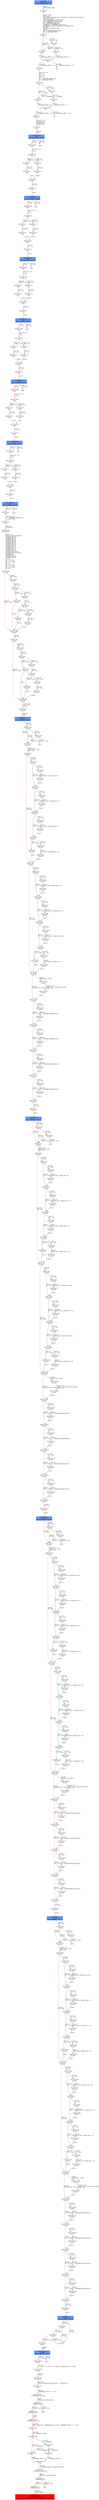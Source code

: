 digraph ARG {
node [style="filled" shape="box" color="white"]
0 [fillcolor="cornflowerblue" label="0 @ N141\nmain entry\nAbstractionState: ABS0: true\n" id="0"]
187 [label="187 @ N186\nmain\n" id="187"]
188 [label="188 @ N145\nmain\n" id="188"]
193 [label="193 @ N147\nmain\n" id="193"]
196 [label="196 @ N149\nmain\n" id="196"]
197 [label="197 @ N150\nmain\n" id="197"]
199 [label="199 @ N156\nmain\n" id="199"]
204 [label="204 @ N159\nmain\n" id="204"]
207 [label="207 @ N160\nmain\n" id="207"]
208 [label="208 @ N161\nmain\n" id="208"]
210 [label="210 @ N164\nmain\n" id="210"]
8291 [fillcolor="cornflowerblue" label="8291 @ N165\nmain\nAbstractionState: ABS242\n" id="8291"]
8292 [label="8292 @ N166\nmain\n" id="8292"]
8330 [label="8330 @ N169\nmain\n" id="8330"]
8332 [label="8332 @ N171\nmain\n" id="8332"]
8333 [label="8333 @ N173\nmain\n" id="8333"]
8337 [label="8337 @ N170\nmain\n" id="8337"]
8338 [label="8338 @ N175\nmain\n" id="8338"]
8340 [fillcolor="cornflowerblue" label="8340 @ N165\nmain\nAbstractionState: ABS244\n" id="8340"]
8341 [label="8341 @ N166\nmain\n" id="8341"]
8379 [label="8379 @ N169\nmain\n" id="8379"]
8381 [label="8381 @ N171\nmain\n" id="8381"]
8382 [label="8382 @ N173\nmain\n" id="8382"]
8386 [label="8386 @ N170\nmain\n" id="8386"]
8387 [label="8387 @ N175\nmain\n" id="8387"]
8389 [fillcolor="cornflowerblue" label="8389 @ N165\nmain\nAbstractionState: ABS246\n" id="8389"]
8390 [label="8390 @ N166\nmain\n" id="8390"]
8428 [label="8428 @ N169\nmain\n" id="8428"]
8430 [label="8430 @ N171\nmain\n" id="8430"]
8431 [label="8431 @ N173\nmain\n" id="8431"]
8435 [label="8435 @ N170\nmain\n" id="8435"]
8436 [label="8436 @ N175\nmain\n" id="8436"]
8438 [fillcolor="cornflowerblue" label="8438 @ N165\nmain\nAbstractionState: ABS248\n" id="8438"]
8439 [label="8439 @ N166\nmain\n" id="8439"]
8477 [label="8477 @ N169\nmain\n" id="8477"]
8479 [label="8479 @ N171\nmain\n" id="8479"]
8480 [label="8480 @ N173\nmain\n" id="8480"]
8484 [label="8484 @ N170\nmain\n" id="8484"]
8485 [label="8485 @ N175\nmain\n" id="8485"]
8487 [fillcolor="cornflowerblue" label="8487 @ N165\nmain\nAbstractionState: ABS250\n" id="8487"]
8488 [label="8488 @ N166\nmain\n" id="8488"]
9146 [label="9146 @ N169\nmain\n" id="9146"]
9148 [label="9148 @ N171\nmain\n" id="9148"]
9149 [label="9149 @ N173\nmain\n" id="9149"]
9153 [label="9153 @ N170\nmain\n" id="9153"]
9154 [label="9154 @ N175\nmain\n" id="9154"]
9156 [fillcolor="cornflowerblue" label="9156 @ N165\nmain\nAbstractionState: ABS270\n" id="9156"]
9157 [label="9157 @ N166\nmain\n" id="9157"]
9815 [label="9815 @ N169\nmain\n" id="9815"]
9817 [label="9817 @ N171\nmain\n" id="9817"]
9818 [label="9818 @ N173\nmain\n" id="9818"]
9822 [label="9822 @ N170\nmain\n" id="9822"]
9823 [label="9823 @ N175\nmain\n" id="9823"]
9825 [fillcolor="cornflowerblue" label="9825 @ N165\nmain\nAbstractionState: ABS290\n" id="9825"]
9827 [label="9827 @ N167\nmain\n" id="9827"]
9828 [label="9828 @ N177\nmain\n" id="9828"]
9829 [label="9829 @ N20\nmp_add entry\n" id="9829"]
9830 [label="9830 @ N48\nmp_add\n" id="9830"]
9845 [label="9845 @ N49\nmp_add\n" id="9845"]
9846 [label="9846 @ N58\nmp_add\n" id="9846"]
9861 [label="9861 @ N59\nmp_add\n" id="9861"]
9862 [label="9862 @ N69\nmp_add\n" id="9862"]
9864 [fillcolor="cornflowerblue" label="9864 @ N70\nmp_add\nAbstractionState: ABS291\n" id="9864"]
9872 [label="9872 @ N71\nmp_add\n" id="9872"]
9874 [label="9874 @ N76\nmp_add\n" id="9874"]
9898 [label="9898 @ N77\nmp_add\n" id="9898"]
9922 [label="9922 @ N91\nmp_add\n" id="9922"]
9927 [label="9927 @ N105\nmp_add\n" id="9927"]
9932 [label="9932 @ N109\nmp_add\n" id="9932"]
9937 [label="9937 @ N112\nmp_add\n" id="9937"]
9942 [label="9942 @ N115\nmp_add\n" id="9942"]
9947 [label="9947 @ N118\nmp_add\n" id="9947"]
9948 [label="9948 @ N121\nmp_add\n" id="9948"]
9950 [fillcolor="cornflowerblue" label="9950 @ N70\nmp_add\nAbstractionState: ABS293\n" id="9950"]
9958 [label="9958 @ N71\nmp_add\n" id="9958"]
9960 [label="9960 @ N76\nmp_add\n" id="9960"]
9984 [label="9984 @ N77\nmp_add\n" id="9984"]
10008 [label="10008 @ N91\nmp_add\n" id="10008"]
10013 [label="10013 @ N105\nmp_add\n" id="10013"]
10018 [label="10018 @ N109\nmp_add\n" id="10018"]
10023 [label="10023 @ N112\nmp_add\n" id="10023"]
10028 [label="10028 @ N115\nmp_add\n" id="10028"]
10033 [label="10033 @ N118\nmp_add\n" id="10033"]
10034 [label="10034 @ N121\nmp_add\n" id="10034"]
10036 [fillcolor="cornflowerblue" label="10036 @ N70\nmp_add\nAbstractionState: ABS295\n" id="10036"]
10044 [label="10044 @ N71\nmp_add\n" id="10044"]
10046 [label="10046 @ N76\nmp_add\n" id="10046"]
10070 [label="10070 @ N77\nmp_add\n" id="10070"]
10094 [label="10094 @ N91\nmp_add\n" id="10094"]
10099 [label="10099 @ N105\nmp_add\n" id="10099"]
10104 [label="10104 @ N109\nmp_add\n" id="10104"]
10109 [label="10109 @ N112\nmp_add\n" id="10109"]
10114 [label="10114 @ N115\nmp_add\n" id="10114"]
10119 [label="10119 @ N118\nmp_add\n" id="10119"]
10120 [label="10120 @ N121\nmp_add\n" id="10120"]
10122 [fillcolor="cornflowerblue" label="10122 @ N70\nmp_add\nAbstractionState: ABS297\n" id="10122"]
10130 [label="10130 @ N71\nmp_add\n" id="10130"]
10132 [label="10132 @ N76\nmp_add\n" id="10132"]
10156 [label="10156 @ N77\nmp_add\n" id="10156"]
10180 [label="10180 @ N91\nmp_add\n" id="10180"]
10185 [label="10185 @ N105\nmp_add\n" id="10185"]
10190 [label="10190 @ N109\nmp_add\n" id="10190"]
10195 [label="10195 @ N112\nmp_add\n" id="10195"]
10200 [label="10200 @ N115\nmp_add\n" id="10200"]
10205 [label="10205 @ N118\nmp_add\n" id="10205"]
10206 [label="10206 @ N121\nmp_add\n" id="10206"]
10208 [fillcolor="cornflowerblue" label="10208 @ N70\nmp_add\nAbstractionState: ABS299\n" id="10208"]
10210 [label="10210 @ N74\nmp_add\n" id="10210"]
10212 [label="10212 @ N73\nmp_add\n" id="10212"]
10215 [label="10215 @ N72\nmp_add\n" id="10215"]
10218 [fillcolor="cornflowerblue" label="10218 @ N122\nmp_add\nAbstractionState: ABS300\n" id="10218"]
10220 [label="10220 @ N124\nmp_add\n" id="10220"]
10221 [label="10221 @ N138\nmp_add\n" id="10221"]
10222 [label="10222 @ N19\nmp_add exit\n" id="10222"]
10223 [label="10223 @ N178\nmain\n" id="10223"]
10436 [label="10436 @ N11\n__VERIFIER_assert entry\n" id="10436"]
10437 [label="10437 @ N12\n__VERIFIER_assert\n" id="10437"]
10439 [label="10439 @ N13\n__VERIFIER_assert\n" id="10439"]
10441 [label="10441 @ N10\n__VERIFIER_assert exit\n" id="10441"]
10442 [label="10442 @ N179\nmain\n" id="10442"]
10450 [label="10450 @ N180\nmain\n" id="10450"]
10458 [label="10458 @ N183\nmain\n" id="10458"]
10465 [label="10465 @ N184\nmain\n" id="10465"]
10468 [label="10468 @ N11\n__VERIFIER_assert entry\n" id="10468"]
10469 [label="10469 @ N12\n__VERIFIER_assert\n" id="10469"]
10470 [label="10470 @ N14\n__VERIFIER_assert\n" id="10470"]
10473 [fillcolor="red" label="10473 @ N15\n__VERIFIER_assert\nAbstractionState: ABS308\n AutomatonState: ErrorLabelAutomaton: _predefinedState_ERROR\n" id="10473"]
10452 [label="10452 @ N181\nmain\n" id="10452"]
10456 [label="10456 @ N182\nmain\n" id="10456"]
10201 [label="10201 @ N119\nmp_add\n" id="10201"]
10203 [label="10203 @ N120\nmp_add\n" id="10203"]
10196 [label="10196 @ N116\nmp_add\n" id="10196"]
10198 [label="10198 @ N117\nmp_add\n" id="10198"]
10191 [label="10191 @ N113\nmp_add\n" id="10191"]
10193 [label="10193 @ N114\nmp_add\n" id="10193"]
10186 [label="10186 @ N110\nmp_add\n" id="10186"]
10188 [label="10188 @ N111\nmp_add\n" id="10188"]
10181 [label="10181 @ N106\nmp_add\n" id="10181"]
10183 [label="10183 @ N108\nmp_add\n" id="10183"]
10157 [label="10157 @ N92\nmp_add\n" id="10157"]
10163 [label="10163 @ N93\nmp_add\n" id="10163"]
10168 [label="10168 @ N96\nmp_add\n" id="10168"]
10173 [label="10173 @ N99\nmp_add\n" id="10173"]
10175 [label="10175 @ N102\nmp_add\n" id="10175"]
10174 [label="10174 @ N103\nmp_add\n" id="10174"]
10178 [label="10178 @ N104\nmp_add\n" id="10178"]
10169 [label="10169 @ N100\nmp_add\n" id="10169"]
10171 [label="10171 @ N101\nmp_add\n" id="10171"]
10164 [label="10164 @ N97\nmp_add\n" id="10164"]
10166 [label="10166 @ N98\nmp_add\n" id="10166"]
10159 [label="10159 @ N94\nmp_add\n" id="10159"]
10161 [label="10161 @ N95\nmp_add\n" id="10161"]
10133 [label="10133 @ N78\nmp_add\n" id="10133"]
10139 [label="10139 @ N79\nmp_add\n" id="10139"]
10144 [label="10144 @ N82\nmp_add\n" id="10144"]
10149 [label="10149 @ N85\nmp_add\n" id="10149"]
10151 [label="10151 @ N88\nmp_add\n" id="10151"]
10150 [label="10150 @ N89\nmp_add\n" id="10150"]
10154 [label="10154 @ N90\nmp_add\n" id="10154"]
10145 [label="10145 @ N86\nmp_add\n" id="10145"]
10147 [label="10147 @ N87\nmp_add\n" id="10147"]
10140 [label="10140 @ N83\nmp_add\n" id="10140"]
10142 [label="10142 @ N84\nmp_add\n" id="10142"]
10135 [label="10135 @ N80\nmp_add\n" id="10135"]
10137 [label="10137 @ N81\nmp_add\n" id="10137"]
10124 [label="10124 @ N74\nmp_add\n" id="10124"]
10126 [label="10126 @ N73\nmp_add\n" id="10126"]
10115 [label="10115 @ N119\nmp_add\n" id="10115"]
10117 [label="10117 @ N120\nmp_add\n" id="10117"]
10110 [label="10110 @ N116\nmp_add\n" id="10110"]
10112 [label="10112 @ N117\nmp_add\n" id="10112"]
10105 [label="10105 @ N113\nmp_add\n" id="10105"]
10107 [label="10107 @ N114\nmp_add\n" id="10107"]
10100 [label="10100 @ N110\nmp_add\n" id="10100"]
10102 [label="10102 @ N111\nmp_add\n" id="10102"]
10095 [label="10095 @ N106\nmp_add\n" id="10095"]
10097 [label="10097 @ N108\nmp_add\n" id="10097"]
10071 [label="10071 @ N92\nmp_add\n" id="10071"]
10077 [label="10077 @ N93\nmp_add\n" id="10077"]
10082 [label="10082 @ N96\nmp_add\n" id="10082"]
10087 [label="10087 @ N99\nmp_add\n" id="10087"]
10089 [label="10089 @ N102\nmp_add\n" id="10089"]
10088 [label="10088 @ N103\nmp_add\n" id="10088"]
10092 [label="10092 @ N104\nmp_add\n" id="10092"]
10083 [label="10083 @ N100\nmp_add\n" id="10083"]
10085 [label="10085 @ N101\nmp_add\n" id="10085"]
10078 [label="10078 @ N97\nmp_add\n" id="10078"]
10080 [label="10080 @ N98\nmp_add\n" id="10080"]
10073 [label="10073 @ N94\nmp_add\n" id="10073"]
10075 [label="10075 @ N95\nmp_add\n" id="10075"]
10047 [label="10047 @ N78\nmp_add\n" id="10047"]
10053 [label="10053 @ N79\nmp_add\n" id="10053"]
10058 [label="10058 @ N82\nmp_add\n" id="10058"]
10063 [label="10063 @ N85\nmp_add\n" id="10063"]
10065 [label="10065 @ N88\nmp_add\n" id="10065"]
10064 [label="10064 @ N89\nmp_add\n" id="10064"]
10068 [label="10068 @ N90\nmp_add\n" id="10068"]
10059 [label="10059 @ N86\nmp_add\n" id="10059"]
10061 [label="10061 @ N87\nmp_add\n" id="10061"]
10054 [label="10054 @ N83\nmp_add\n" id="10054"]
10056 [label="10056 @ N84\nmp_add\n" id="10056"]
10049 [label="10049 @ N80\nmp_add\n" id="10049"]
10051 [label="10051 @ N81\nmp_add\n" id="10051"]
10038 [label="10038 @ N74\nmp_add\n" id="10038"]
10040 [label="10040 @ N73\nmp_add\n" id="10040"]
10029 [label="10029 @ N119\nmp_add\n" id="10029"]
10031 [label="10031 @ N120\nmp_add\n" id="10031"]
10024 [label="10024 @ N116\nmp_add\n" id="10024"]
10026 [label="10026 @ N117\nmp_add\n" id="10026"]
10019 [label="10019 @ N113\nmp_add\n" id="10019"]
10021 [label="10021 @ N114\nmp_add\n" id="10021"]
10014 [label="10014 @ N110\nmp_add\n" id="10014"]
10016 [label="10016 @ N111\nmp_add\n" id="10016"]
10009 [label="10009 @ N106\nmp_add\n" id="10009"]
10011 [label="10011 @ N108\nmp_add\n" id="10011"]
9985 [label="9985 @ N92\nmp_add\n" id="9985"]
9991 [label="9991 @ N93\nmp_add\n" id="9991"]
9996 [label="9996 @ N96\nmp_add\n" id="9996"]
10001 [label="10001 @ N99\nmp_add\n" id="10001"]
10003 [label="10003 @ N102\nmp_add\n" id="10003"]
10002 [label="10002 @ N103\nmp_add\n" id="10002"]
10006 [label="10006 @ N104\nmp_add\n" id="10006"]
9997 [label="9997 @ N100\nmp_add\n" id="9997"]
9999 [label="9999 @ N101\nmp_add\n" id="9999"]
9992 [label="9992 @ N97\nmp_add\n" id="9992"]
9994 [label="9994 @ N98\nmp_add\n" id="9994"]
9987 [label="9987 @ N94\nmp_add\n" id="9987"]
9989 [label="9989 @ N95\nmp_add\n" id="9989"]
9961 [label="9961 @ N78\nmp_add\n" id="9961"]
9967 [label="9967 @ N79\nmp_add\n" id="9967"]
9972 [label="9972 @ N82\nmp_add\n" id="9972"]
9977 [label="9977 @ N85\nmp_add\n" id="9977"]
9979 [label="9979 @ N88\nmp_add\n" id="9979"]
9978 [label="9978 @ N89\nmp_add\n" id="9978"]
9982 [label="9982 @ N90\nmp_add\n" id="9982"]
9973 [label="9973 @ N86\nmp_add\n" id="9973"]
9975 [label="9975 @ N87\nmp_add\n" id="9975"]
9968 [label="9968 @ N83\nmp_add\n" id="9968"]
9970 [label="9970 @ N84\nmp_add\n" id="9970"]
9963 [label="9963 @ N80\nmp_add\n" id="9963"]
9965 [label="9965 @ N81\nmp_add\n" id="9965"]
9952 [label="9952 @ N74\nmp_add\n" id="9952"]
9954 [label="9954 @ N73\nmp_add\n" id="9954"]
9943 [label="9943 @ N119\nmp_add\n" id="9943"]
9945 [label="9945 @ N120\nmp_add\n" id="9945"]
9938 [label="9938 @ N116\nmp_add\n" id="9938"]
9940 [label="9940 @ N117\nmp_add\n" id="9940"]
9933 [label="9933 @ N113\nmp_add\n" id="9933"]
9935 [label="9935 @ N114\nmp_add\n" id="9935"]
9928 [label="9928 @ N110\nmp_add\n" id="9928"]
9930 [label="9930 @ N111\nmp_add\n" id="9930"]
9923 [label="9923 @ N106\nmp_add\n" id="9923"]
9925 [label="9925 @ N108\nmp_add\n" id="9925"]
9899 [label="9899 @ N92\nmp_add\n" id="9899"]
9905 [label="9905 @ N93\nmp_add\n" id="9905"]
9910 [label="9910 @ N96\nmp_add\n" id="9910"]
9915 [label="9915 @ N99\nmp_add\n" id="9915"]
9917 [label="9917 @ N102\nmp_add\n" id="9917"]
9916 [label="9916 @ N103\nmp_add\n" id="9916"]
9920 [label="9920 @ N104\nmp_add\n" id="9920"]
9911 [label="9911 @ N100\nmp_add\n" id="9911"]
9913 [label="9913 @ N101\nmp_add\n" id="9913"]
9906 [label="9906 @ N97\nmp_add\n" id="9906"]
9908 [label="9908 @ N98\nmp_add\n" id="9908"]
9901 [label="9901 @ N94\nmp_add\n" id="9901"]
9903 [label="9903 @ N95\nmp_add\n" id="9903"]
9875 [label="9875 @ N78\nmp_add\n" id="9875"]
9881 [label="9881 @ N79\nmp_add\n" id="9881"]
9886 [label="9886 @ N82\nmp_add\n" id="9886"]
9891 [label="9891 @ N85\nmp_add\n" id="9891"]
9893 [label="9893 @ N88\nmp_add\n" id="9893"]
9892 [label="9892 @ N89\nmp_add\n" id="9892"]
9896 [label="9896 @ N90\nmp_add\n" id="9896"]
9887 [label="9887 @ N86\nmp_add\n" id="9887"]
9889 [label="9889 @ N87\nmp_add\n" id="9889"]
9882 [label="9882 @ N83\nmp_add\n" id="9882"]
9884 [label="9884 @ N84\nmp_add\n" id="9884"]
9877 [label="9877 @ N80\nmp_add\n" id="9877"]
9879 [label="9879 @ N81\nmp_add\n" id="9879"]
9866 [label="9866 @ N74\nmp_add\n" id="9866"]
9868 [label="9868 @ N73\nmp_add\n" id="9868"]
9847 [label="9847 @ N60\nmp_add\n" id="9847"]
9849 [label="9849 @ N61\nmp_add\n" id="9849"]
9851 [label="9851 @ N62\nmp_add\n" id="9851"]
9850 [label="9850 @ N63\nmp_add\n" id="9850"]
9854 [label="9854 @ N64\nmp_add\n" id="9854"]
9856 [label="9856 @ N65\nmp_add\n" id="9856"]
9855 [label="9855 @ N66\nmp_add\n" id="9855"]
9859 [label="9859 @ N67\nmp_add\n" id="9859"]
9831 [label="9831 @ N50\nmp_add\n" id="9831"]
9833 [label="9833 @ N51\nmp_add\n" id="9833"]
9835 [label="9835 @ N52\nmp_add\n" id="9835"]
9834 [label="9834 @ N53\nmp_add\n" id="9834"]
9838 [label="9838 @ N54\nmp_add\n" id="9838"]
9840 [label="9840 @ N55\nmp_add\n" id="9840"]
9839 [label="9839 @ N56\nmp_add\n" id="9839"]
9843 [label="9843 @ N57\nmp_add\n" id="9843"]
9816 [label="9816 @ N172\nmain\n" id="9816"]
9820 [label="9820 @ N174\nmain\n" id="9820"]
9147 [label="9147 @ N172\nmain\n" id="9147"]
9151 [label="9151 @ N174\nmain\n" id="9151"]
8478 [label="8478 @ N172\nmain\n" id="8478"]
8482 [label="8482 @ N174\nmain\n" id="8482"]
8429 [label="8429 @ N172\nmain\n" id="8429"]
8433 [label="8433 @ N174\nmain\n" id="8433"]
8380 [label="8380 @ N172\nmain\n" id="8380"]
8384 [label="8384 @ N174\nmain\n" id="8384"]
8331 [label="8331 @ N172\nmain\n" id="8331"]
8335 [label="8335 @ N174\nmain\n" id="8335"]
200 [label="200 @ N157\nmain\n" id="200"]
202 [label="202 @ N158\nmain\n" id="202"]
190 [label="190 @ N146\nmain\n" id="190"]
192 [label="192 @ N148\nmain\n" id="192"]
0 -> 187 [color="red" label="Line 0: \lINIT GLOBAL VARS\l" id="0 -> 187"]
187 -> 188 [color="red" label="Lines 7 - 108: \lvoid abort();\lvoid __assert_fail(const char *, const char *, unsigned int, const char *);\lvoid reach_error();\lvoid assume_abort_if_not(int cond);\lvoid __VERIFIER_assert(int cond);\lvoid __VERIFIER_assume(int);\lint __VERIFIER_nondet_int();\lunsigned int __VERIFIER_nondet_uint();\lunsigned int mp_add(unsigned int a, unsigned int b);\lint main();\lFunction start dummy edge\lint flag;\lflag = __VERIFIER_nondet_int();\lint __CPAchecker_TMP_0;\l" id="187 -> 188"]
188 -> 190 [color="red" label="Line 108: \l[!(flag == 0)]\l" id="188 -> 190"]
188 -> 193 [label="Line 108: \l[flag == 0]\l" id="188 -> 193"]
193 -> 196 [label="Line 0: \l__CPAchecker_TMP_0 = 1;\l" id="193 -> 196"]
196 -> 197 [color="red" label="Line 108: \l[__CPAchecker_TMP_0 != 0]\l" id="196 -> 197"]
196 -> 198 [label="Line 108: \l[!(__CPAchecker_TMP_0 != 0)]\l" id="196 -> 198"]
197 -> 199 [color="red" label="Lines 109 - 113: \lint i = 0;\lint x = 0;\lint y = 0;\lint n;\ln = __VERIFIER_nondet_int();\lint __CPAchecker_TMP_1;\l" id="197 -> 199"]
199 -> 200 [label="Line 113: \l[n >= 1000]\l" id="199 -> 200"]
199 -> 204 [color="red" label="Line 113: \l[!(n >= 1000)]\l" id="199 -> 204"]
204 -> 207 [color="red" label="Line 0: \l__CPAchecker_TMP_1 = 0;\l" id="204 -> 207"]
207 -> 208 [color="red" label="Line 113: \l[__CPAchecker_TMP_1 != 0]\l" id="207 -> 208"]
207 -> 209 [label="Line 113: \l[!(__CPAchecker_TMP_1 != 0)]\l" id="207 -> 209"]
208 -> 210 [color="red" label="Lines 115 - 115: \lunsigned int a;\lunsigned int b;\lunsigned int r;\l" id="208 -> 210"]
210 -> 8291 [color="red" label="Line 117: \lwhile\l" id="210 -> 8291"]
8291 -> 8292 [color="red" label="Line 117: \l[i < n]\l" id="8291 -> 8292"]
8291 -> 8293 [label="Line 117: \l[!(i < n)]\l" id="8291 -> 8293"]
8292 -> 8330 [color="red" label="Lines 120 - 121: \lx = x;\ly = y;\l" id="8292 -> 8330"]
8330 -> 8331 [label="Line 122: \l[flag == 0]\l" id="8330 -> 8331"]
8330 -> 8332 [color="red" label="Line 122: \l[!(flag == 0)]\l" id="8330 -> 8332"]
8332 -> 8333 [color="red" label="Line 123: \lx = x + 3;\l" id="8332 -> 8333"]
8333 -> 8337 [color="red" label="Line 0: \l\l" id="8333 -> 8337"]
8337 -> 8338 [color="red" label="Line 127: \li = i + 1;\l" id="8337 -> 8338"]
8338 -> 8340 [color="red" label="Line 0: \l\l" id="8338 -> 8340"]
8340 -> 8341 [color="red" label="Line 117: \l[i < n]\l" id="8340 -> 8341"]
8340 -> 8342 [label="Line 117: \l[!(i < n)]\l" id="8340 -> 8342"]
8341 -> 8379 [color="red" label="Lines 120 - 121: \lx = x;\ly = y;\l" id="8341 -> 8379"]
8379 -> 8380 [label="Line 122: \l[flag == 0]\l" id="8379 -> 8380"]
8379 -> 8381 [color="red" label="Line 122: \l[!(flag == 0)]\l" id="8379 -> 8381"]
8381 -> 8382 [color="red" label="Line 123: \lx = x + 3;\l" id="8381 -> 8382"]
8382 -> 8386 [color="red" label="Line 0: \l\l" id="8382 -> 8386"]
8386 -> 8387 [color="red" label="Line 127: \li = i + 1;\l" id="8386 -> 8387"]
8387 -> 8389 [color="red" label="Line 0: \l\l" id="8387 -> 8389"]
8389 -> 8390 [color="red" label="Line 117: \l[i < n]\l" id="8389 -> 8390"]
8389 -> 8391 [label="Line 117: \l[!(i < n)]\l" id="8389 -> 8391"]
8390 -> 8428 [color="red" label="Lines 120 - 121: \lx = x;\ly = y;\l" id="8390 -> 8428"]
8428 -> 8429 [label="Line 122: \l[flag == 0]\l" id="8428 -> 8429"]
8428 -> 8430 [color="red" label="Line 122: \l[!(flag == 0)]\l" id="8428 -> 8430"]
8430 -> 8431 [color="red" label="Line 123: \lx = x + 3;\l" id="8430 -> 8431"]
8431 -> 8435 [color="red" label="Line 0: \l\l" id="8431 -> 8435"]
8435 -> 8436 [color="red" label="Line 127: \li = i + 1;\l" id="8435 -> 8436"]
8436 -> 8438 [color="red" label="Line 0: \l\l" id="8436 -> 8438"]
8438 -> 8439 [color="red" label="Line 117: \l[i < n]\l" id="8438 -> 8439"]
8438 -> 8440 [label="Line 117: \l[!(i < n)]\l" id="8438 -> 8440"]
8439 -> 8477 [color="red" label="Lines 120 - 121: \lx = x;\ly = y;\l" id="8439 -> 8477"]
8477 -> 8478 [label="Line 122: \l[flag == 0]\l" id="8477 -> 8478"]
8477 -> 8479 [color="red" label="Line 122: \l[!(flag == 0)]\l" id="8477 -> 8479"]
8479 -> 8480 [color="red" label="Line 123: \lx = x + 3;\l" id="8479 -> 8480"]
8480 -> 8484 [color="red" label="Line 0: \l\l" id="8480 -> 8484"]
8484 -> 8485 [color="red" label="Line 127: \li = i + 1;\l" id="8484 -> 8485"]
8485 -> 8487 [color="red" label="Line 0: \l\l" id="8485 -> 8487"]
8487 -> 8488 [color="red" label="Line 117: \l[i < n]\l" id="8487 -> 8488"]
8487 -> 8489 [label="Line 117: \l[!(i < n)]\l" id="8487 -> 8489"]
8488 -> 9146 [color="red" label="Lines 120 - 121: \lx = x;\ly = y;\l" id="8488 -> 9146"]
9146 -> 9147 [label="Line 122: \l[flag == 0]\l" id="9146 -> 9147"]
9146 -> 9148 [color="red" label="Line 122: \l[!(flag == 0)]\l" id="9146 -> 9148"]
9148 -> 9149 [color="red" label="Line 123: \lx = x + 3;\l" id="9148 -> 9149"]
9149 -> 9153 [color="red" label="Line 0: \l\l" id="9149 -> 9153"]
9153 -> 9154 [color="red" label="Line 127: \li = i + 1;\l" id="9153 -> 9154"]
9154 -> 9156 [color="red" label="Line 0: \l\l" id="9154 -> 9156"]
9156 -> 9157 [color="red" label="Line 117: \l[i < n]\l" id="9156 -> 9157"]
9156 -> 9158 [label="Line 117: \l[!(i < n)]\l" id="9156 -> 9158"]
9157 -> 9815 [color="red" label="Lines 120 - 121: \lx = x;\ly = y;\l" id="9157 -> 9815"]
9815 -> 9816 [label="Line 122: \l[flag == 0]\l" id="9815 -> 9816"]
9815 -> 9817 [color="red" label="Line 122: \l[!(flag == 0)]\l" id="9815 -> 9817"]
9817 -> 9818 [color="red" label="Line 123: \lx = x + 3;\l" id="9817 -> 9818"]
9818 -> 9822 [color="red" label="Line 0: \l\l" id="9818 -> 9822"]
9822 -> 9823 [color="red" label="Line 127: \li = i + 1;\l" id="9822 -> 9823"]
9823 -> 9825 [color="red" label="Line 0: \l\l" id="9823 -> 9825"]
9825 -> 9826 [label="Line 117: \l[i < n]\l" id="9825 -> 9826"]
9825 -> 9827 [color="red" label="Line 117: \l[!(i < n)]\l" id="9825 -> 9827"]
9827 -> 9828 [color="red" label="Lines 130 - 131: \la = __VERIFIER_nondet_uint();\lb = 234770789;\l" id="9827 -> 9828"]
9828 -> 9829 [color="red" label="Line 132: \lmp_add(a, b)\l" id="9828 -> 9829"]
9829 -> 9830 [color="red" label="Lines 0 - 43: \lFunction start dummy edge\lunsigned char a0;\lunsigned char a1;\lunsigned char a2;\lunsigned char a3;\lunsigned char b0;\lunsigned char b1;\lunsigned char b2;\lunsigned char b3;\lunsigned char r0;\lunsigned char r1;\lunsigned char r2;\lunsigned char r3;\lunsigned short carry;\lunsigned short partial_sum;\lunsigned int r;\lunsigned char i;\lunsigned char na;\lunsigned char nb;\la0 = a;\la1 = a >> 8;\la2 = a >> 16U;\la3 = a >> 24U;\lb0 = b;\lb1 = b >> 8U;\lb2 = b >> 16U;\lb3 = b >> 24U;\lna = 4U;\l" id="9829 -> 9830"]
9830 -> 9831 [label="Line 44: \l[a3 == 0U]\l" id="9830 -> 9831"]
9830 -> 9845 [color="red" label="Line 44: \l[!(a3 == 0U)]\l" id="9830 -> 9845"]
9845 -> 9846 [color="red" label="Line 53: \lnb = 4U;\l" id="9845 -> 9846"]
9846 -> 9847 [label="Line 54: \l[b3 == 0U]\l" id="9846 -> 9847"]
9846 -> 9861 [color="red" label="Line 54: \l[!(b3 == 0U)]\l" id="9846 -> 9861"]
9861 -> 9862 [color="red" label="Lines 63 - 64: \lcarry = 0U;\li = 0U;\l" id="9861 -> 9862"]
9862 -> 9864 [color="red" label="Line 65: \lwhile\l" id="9862 -> 9864"]
9864 -> 9866 [label="Line 65: \l[!(i < na)]\l" id="9864 -> 9866"]
9864 -> 9872 [color="red" label="Line 65: \l[i < na]\l" id="9864 -> 9872"]
9872 -> 9874 [color="red" label="Lines 66 - 67: \lpartial_sum = carry;\lcarry = 0U;\l" id="9872 -> 9874"]
9874 -> 9875 [label="Line 68: \l[i < na]\l" id="9874 -> 9875"]
9874 -> 9898 [color="red" label="Line 68: \l[!(i < na)]\l" id="9874 -> 9898"]
9898 -> 9899 [label="Line 74: \l[i < nb]\l" id="9898 -> 9899"]
9898 -> 9922 [color="red" label="Line 74: \l[!(i < nb)]\l" id="9898 -> 9922"]
9922 -> 9923 [label="Line 80: \l[partial_sum > 255U]\l" id="9922 -> 9923"]
9922 -> 9927 [color="red" label="Line 80: \l[!(partial_sum > 255U)]\l" id="9922 -> 9927"]
9927 -> 9928 [label="Line 84: \l[i == 0U]\l" id="9927 -> 9928"]
9927 -> 9932 [color="red" label="Line 84: \l[!(i == 0U)]\l" id="9927 -> 9932"]
9932 -> 9933 [label="Line 85: \l[i == 1U]\l" id="9932 -> 9933"]
9932 -> 9937 [color="red" label="Line 85: \l[!(i == 1U)]\l" id="9932 -> 9937"]
9937 -> 9938 [label="Line 86: \l[i == 2U]\l" id="9937 -> 9938"]
9937 -> 9942 [color="red" label="Line 86: \l[!(i == 2U)]\l" id="9937 -> 9942"]
9942 -> 9943 [label="Line 87: \l[i == 3U]\l" id="9942 -> 9943"]
9942 -> 9947 [color="red" label="Line 87: \l[!(i == 3U)]\l" id="9942 -> 9947"]
9947 -> 9948 [color="red" label="Line 89: \li = i + 1U;\l" id="9947 -> 9948"]
9948 -> 9950 [color="red" label="Line 0: \l\l" id="9948 -> 9950"]
9950 -> 9952 [label="Line 65: \l[!(i < na)]\l" id="9950 -> 9952"]
9950 -> 9958 [color="red" label="Line 65: \l[i < na]\l" id="9950 -> 9958"]
9958 -> 9960 [color="red" label="Lines 66 - 67: \lpartial_sum = carry;\lcarry = 0U;\l" id="9958 -> 9960"]
9960 -> 9961 [label="Line 68: \l[i < na]\l" id="9960 -> 9961"]
9960 -> 9984 [color="red" label="Line 68: \l[!(i < na)]\l" id="9960 -> 9984"]
9984 -> 9985 [label="Line 74: \l[i < nb]\l" id="9984 -> 9985"]
9984 -> 10008 [color="red" label="Line 74: \l[!(i < nb)]\l" id="9984 -> 10008"]
10008 -> 10009 [label="Line 80: \l[partial_sum > 255U]\l" id="10008 -> 10009"]
10008 -> 10013 [color="red" label="Line 80: \l[!(partial_sum > 255U)]\l" id="10008 -> 10013"]
10013 -> 10014 [label="Line 84: \l[i == 0U]\l" id="10013 -> 10014"]
10013 -> 10018 [color="red" label="Line 84: \l[!(i == 0U)]\l" id="10013 -> 10018"]
10018 -> 10019 [label="Line 85: \l[i == 1U]\l" id="10018 -> 10019"]
10018 -> 10023 [color="red" label="Line 85: \l[!(i == 1U)]\l" id="10018 -> 10023"]
10023 -> 10024 [label="Line 86: \l[i == 2U]\l" id="10023 -> 10024"]
10023 -> 10028 [color="red" label="Line 86: \l[!(i == 2U)]\l" id="10023 -> 10028"]
10028 -> 10029 [label="Line 87: \l[i == 3U]\l" id="10028 -> 10029"]
10028 -> 10033 [color="red" label="Line 87: \l[!(i == 3U)]\l" id="10028 -> 10033"]
10033 -> 10034 [color="red" label="Line 89: \li = i + 1U;\l" id="10033 -> 10034"]
10034 -> 10036 [color="red" label="Line 0: \l\l" id="10034 -> 10036"]
10036 -> 10038 [label="Line 65: \l[!(i < na)]\l" id="10036 -> 10038"]
10036 -> 10044 [color="red" label="Line 65: \l[i < na]\l" id="10036 -> 10044"]
10044 -> 10046 [color="red" label="Lines 66 - 67: \lpartial_sum = carry;\lcarry = 0U;\l" id="10044 -> 10046"]
10046 -> 10047 [label="Line 68: \l[i < na]\l" id="10046 -> 10047"]
10046 -> 10070 [color="red" label="Line 68: \l[!(i < na)]\l" id="10046 -> 10070"]
10070 -> 10071 [label="Line 74: \l[i < nb]\l" id="10070 -> 10071"]
10070 -> 10094 [color="red" label="Line 74: \l[!(i < nb)]\l" id="10070 -> 10094"]
10094 -> 10095 [label="Line 80: \l[partial_sum > 255U]\l" id="10094 -> 10095"]
10094 -> 10099 [color="red" label="Line 80: \l[!(partial_sum > 255U)]\l" id="10094 -> 10099"]
10099 -> 10100 [label="Line 84: \l[i == 0U]\l" id="10099 -> 10100"]
10099 -> 10104 [color="red" label="Line 84: \l[!(i == 0U)]\l" id="10099 -> 10104"]
10104 -> 10105 [label="Line 85: \l[i == 1U]\l" id="10104 -> 10105"]
10104 -> 10109 [color="red" label="Line 85: \l[!(i == 1U)]\l" id="10104 -> 10109"]
10109 -> 10110 [label="Line 86: \l[i == 2U]\l" id="10109 -> 10110"]
10109 -> 10114 [color="red" label="Line 86: \l[!(i == 2U)]\l" id="10109 -> 10114"]
10114 -> 10115 [label="Line 87: \l[i == 3U]\l" id="10114 -> 10115"]
10114 -> 10119 [color="red" label="Line 87: \l[!(i == 3U)]\l" id="10114 -> 10119"]
10119 -> 10120 [color="red" label="Line 89: \li = i + 1U;\l" id="10119 -> 10120"]
10120 -> 10122 [color="red" label="Line 0: \l\l" id="10120 -> 10122"]
10122 -> 10124 [label="Line 65: \l[!(i < na)]\l" id="10122 -> 10124"]
10122 -> 10130 [color="red" label="Line 65: \l[i < na]\l" id="10122 -> 10130"]
10130 -> 10132 [color="red" label="Lines 66 - 67: \lpartial_sum = carry;\lcarry = 0U;\l" id="10130 -> 10132"]
10132 -> 10133 [label="Line 68: \l[i < na]\l" id="10132 -> 10133"]
10132 -> 10156 [color="red" label="Line 68: \l[!(i < na)]\l" id="10132 -> 10156"]
10156 -> 10157 [label="Line 74: \l[i < nb]\l" id="10156 -> 10157"]
10156 -> 10180 [color="red" label="Line 74: \l[!(i < nb)]\l" id="10156 -> 10180"]
10180 -> 10181 [label="Line 80: \l[partial_sum > 255U]\l" id="10180 -> 10181"]
10180 -> 10185 [color="red" label="Line 80: \l[!(partial_sum > 255U)]\l" id="10180 -> 10185"]
10185 -> 10186 [label="Line 84: \l[i == 0U]\l" id="10185 -> 10186"]
10185 -> 10190 [color="red" label="Line 84: \l[!(i == 0U)]\l" id="10185 -> 10190"]
10190 -> 10191 [label="Line 85: \l[i == 1U]\l" id="10190 -> 10191"]
10190 -> 10195 [color="red" label="Line 85: \l[!(i == 1U)]\l" id="10190 -> 10195"]
10195 -> 10196 [label="Line 86: \l[i == 2U]\l" id="10195 -> 10196"]
10195 -> 10200 [color="red" label="Line 86: \l[!(i == 2U)]\l" id="10195 -> 10200"]
10200 -> 10201 [label="Line 87: \l[i == 3U]\l" id="10200 -> 10201"]
10200 -> 10205 [color="red" label="Line 87: \l[!(i == 3U)]\l" id="10200 -> 10205"]
10205 -> 10206 [color="red" label="Line 89: \li = i + 1U;\l" id="10205 -> 10206"]
10206 -> 10208 [color="red" label="Line 0: \l\l" id="10206 -> 10208"]
10208 -> 10210 [color="red" label="Line 65: \l[!(i < na)]\l" id="10208 -> 10210"]
10208 -> 10216 [label="Line 65: \l[i < na]\l" id="10208 -> 10216"]
10210 -> 10212 [color="red" label="Line 65: \l[!(i < nb)]\l" id="10210 -> 10212"]
10210 -> 10216 [label="Line 65: \l[i < nb]\l" id="10210 -> 10216"]
10212 -> 10215 [color="red" label="Line 65: \l[!(carry != 0U)]\l" id="10212 -> 10215"]
10212 -> 10216 [label="Line 65: \l[carry != 0U]\l" id="10212 -> 10216"]
10215 -> 10218 [color="red" label="Line 92: \lwhile\l" id="10215 -> 10218"]
10218 -> 10219 [label="Line 92: \l[i < 4U]\l" id="10218 -> 10219"]
10218 -> 10220 [color="red" label="Line 92: \l[!(i < 4U)]\l" id="10218 -> 10220"]
10220 -> 10221 [color="red" label="Line 101: \lr = ((r0 | (r1 << 8U)) | (r2 << 16U)) | (((unsigned int)r3) << 24U);\l" id="10220 -> 10221"]
10221 -> 10222 [color="red" label="Line 103: \lreturn r;\l" id="10221 -> 10222"]
10222 -> 10223 [color="red" label="Line 132: \lReturn edge from mp_add to main: r = mp_add(a, b);\l" id="10222 -> 10223"]
10223 -> 10436 [color="red" label="Line 134: \l__VERIFIER_assert(r == (a + b))\l" id="10223 -> 10436"]
10436 -> 10437 [color="red" label="Line 0: \lFunction start dummy edge\l" id="10436 -> 10437"]
10437 -> 10438 [label="Line 15: \l[cond == 0]\l" id="10437 -> 10438"]
10437 -> 10439 [color="red" label="Line 15: \l[!(cond == 0)]\l" id="10437 -> 10439"]
10439 -> 10441 [color="red" label="Line 18: \lreturn;\l" id="10439 -> 10441"]
10441 -> 10442 [color="red" label="Line 134: \lReturn edge from __VERIFIER_assert to main: __VERIFIER_assert(r == (a + b));\l" id="10441 -> 10442"]
10442 -> 10450 [color="red" label="Line 135: \lint __CPAchecker_TMP_2;\l" id="10442 -> 10450"]
10450 -> 10452 [label="Line 135: \l[x <= 3000003]\l" id="10450 -> 10452"]
10450 -> 10458 [color="red" label="Line 135: \l[!(x <= 3000003)]\l" id="10450 -> 10458"]
10458 -> 10465 [color="red" label="Line 0: \l__CPAchecker_TMP_2 = 0;\l" id="10458 -> 10465"]
10465 -> 10468 [color="red" label="Line 135: \l__VERIFIER_assert(__CPAchecker_TMP_2)\l" id="10465 -> 10468"]
10468 -> 10469 [color="red" label="Line 0: \lFunction start dummy edge\l" id="10468 -> 10469"]
10469 -> 10470 [color="red" label="Line 15: \l[cond == 0]\l" id="10469 -> 10470"]
10469 -> 10471 [label="Line 15: \l[!(cond == 0)]\l" id="10469 -> 10471"]
10470 -> 10473 [color="red" label="Line 16: \lLabel: ERROR\l" id="10470 -> 10473"]
10452 -> 10456 [label="Line 135: \l[y <= 2000002]\l" id="10452 -> 10456"]
10452 -> 10458 [label="Line 135: \l[!(y <= 2000002)]\l" id="10452 -> 10458"]
10456 -> 10465 [label="Line 0: \l__CPAchecker_TMP_2 = 1;\l" id="10456 -> 10465"]
10201 -> 10203 [label="Line 87: \lr3 = (unsigned char)partial_sum;\l" id="10201 -> 10203"]
10203 -> 10205 [label="Line 0: \l\l" id="10203 -> 10205"]
10196 -> 10198 [label="Line 86: \lr2 = (unsigned char)partial_sum;\l" id="10196 -> 10198"]
10198 -> 10200 [label="Line 0: \l\l" id="10198 -> 10200"]
10191 -> 10193 [label="Line 85: \lr1 = (unsigned char)partial_sum;\l" id="10191 -> 10193"]
10193 -> 10195 [label="Line 0: \l\l" id="10193 -> 10195"]
10186 -> 10188 [label="Line 84: \lr0 = (unsigned char)partial_sum;\l" id="10186 -> 10188"]
10188 -> 10190 [label="Line 0: \l\l" id="10188 -> 10190"]
10181 -> 10183 [label="Lines 81 - 82: \lpartial_sum = partial_sum & 255U;\lcarry = 1U;\l" id="10181 -> 10183"]
10183 -> 10185 [label="Line 0: \l\l" id="10183 -> 10185"]
10157 -> 10159 [label="Line 75: \l[i == 0U]\l" id="10157 -> 10159"]
10157 -> 10163 [label="Line 75: \l[!(i == 0U)]\l" id="10157 -> 10163"]
10163 -> 10164 [label="Line 76: \l[i == 1U]\l" id="10163 -> 10164"]
10163 -> 10168 [label="Line 76: \l[!(i == 1U)]\l" id="10163 -> 10168"]
10168 -> 10169 [label="Line 77: \l[i == 2U]\l" id="10168 -> 10169"]
10168 -> 10173 [label="Line 77: \l[!(i == 2U)]\l" id="10168 -> 10173"]
10173 -> 10174 [label="Line 78: \l[i == 3U]\l" id="10173 -> 10174"]
10173 -> 10175 [label="Line 78: \l[!(i == 3U)]\l" id="10173 -> 10175"]
10175 -> 10180 [label="Line 0: \l\l" id="10175 -> 10180"]
10174 -> 10178 [label="Line 78: \lpartial_sum = partial_sum + b3;\l" id="10174 -> 10178"]
10178 -> 10180 [label="Line 0: \l\l" id="10178 -> 10180"]
10169 -> 10171 [label="Line 77: \lpartial_sum = partial_sum + b2;\l" id="10169 -> 10171"]
10171 -> 10173 [label="Line 0: \l\l" id="10171 -> 10173"]
10164 -> 10166 [label="Line 76: \lpartial_sum = partial_sum + b1;\l" id="10164 -> 10166"]
10166 -> 10168 [label="Line 0: \l\l" id="10166 -> 10168"]
10159 -> 10161 [label="Line 75: \lpartial_sum = partial_sum + b0;\l" id="10159 -> 10161"]
10161 -> 10163 [label="Line 0: \l\l" id="10161 -> 10163"]
10133 -> 10135 [label="Line 69: \l[i == 0U]\l" id="10133 -> 10135"]
10133 -> 10139 [label="Line 69: \l[!(i == 0U)]\l" id="10133 -> 10139"]
10139 -> 10140 [label="Line 70: \l[i == 1U]\l" id="10139 -> 10140"]
10139 -> 10144 [label="Line 70: \l[!(i == 1U)]\l" id="10139 -> 10144"]
10144 -> 10145 [label="Line 71: \l[i == 2U]\l" id="10144 -> 10145"]
10144 -> 10149 [label="Line 71: \l[!(i == 2U)]\l" id="10144 -> 10149"]
10149 -> 10150 [label="Line 72: \l[i == 3U]\l" id="10149 -> 10150"]
10149 -> 10151 [label="Line 72: \l[!(i == 3U)]\l" id="10149 -> 10151"]
10151 -> 10156 [label="Line 0: \l\l" id="10151 -> 10156"]
10150 -> 10154 [label="Line 72: \lpartial_sum = partial_sum + a3;\l" id="10150 -> 10154"]
10154 -> 10156 [label="Line 0: \l\l" id="10154 -> 10156"]
10145 -> 10147 [label="Line 71: \lpartial_sum = partial_sum + a2;\l" id="10145 -> 10147"]
10147 -> 10149 [label="Line 0: \l\l" id="10147 -> 10149"]
10140 -> 10142 [label="Line 70: \lpartial_sum = partial_sum + a1;\l" id="10140 -> 10142"]
10142 -> 10144 [label="Line 0: \l\l" id="10142 -> 10144"]
10135 -> 10137 [label="Line 69: \lpartial_sum = partial_sum + a0;\l" id="10135 -> 10137"]
10137 -> 10139 [label="Line 0: \l\l" id="10137 -> 10139"]
10124 -> 10126 [label="Line 65: \l[!(i < nb)]\l" id="10124 -> 10126"]
10124 -> 10130 [label="Line 65: \l[i < nb]\l" id="10124 -> 10130"]
10126 -> 10129 [label="Line 65: \l[!(carry != 0U)]\l" id="10126 -> 10129"]
10126 -> 10130 [label="Line 65: \l[carry != 0U]\l" id="10126 -> 10130"]
10115 -> 10117 [label="Line 87: \lr3 = (unsigned char)partial_sum;\l" id="10115 -> 10117"]
10117 -> 10119 [label="Line 0: \l\l" id="10117 -> 10119"]
10110 -> 10112 [label="Line 86: \lr2 = (unsigned char)partial_sum;\l" id="10110 -> 10112"]
10112 -> 10114 [label="Line 0: \l\l" id="10112 -> 10114"]
10105 -> 10107 [label="Line 85: \lr1 = (unsigned char)partial_sum;\l" id="10105 -> 10107"]
10107 -> 10109 [label="Line 0: \l\l" id="10107 -> 10109"]
10100 -> 10102 [label="Line 84: \lr0 = (unsigned char)partial_sum;\l" id="10100 -> 10102"]
10102 -> 10104 [label="Line 0: \l\l" id="10102 -> 10104"]
10095 -> 10097 [label="Lines 81 - 82: \lpartial_sum = partial_sum & 255U;\lcarry = 1U;\l" id="10095 -> 10097"]
10097 -> 10099 [label="Line 0: \l\l" id="10097 -> 10099"]
10071 -> 10073 [label="Line 75: \l[i == 0U]\l" id="10071 -> 10073"]
10071 -> 10077 [label="Line 75: \l[!(i == 0U)]\l" id="10071 -> 10077"]
10077 -> 10078 [label="Line 76: \l[i == 1U]\l" id="10077 -> 10078"]
10077 -> 10082 [label="Line 76: \l[!(i == 1U)]\l" id="10077 -> 10082"]
10082 -> 10083 [label="Line 77: \l[i == 2U]\l" id="10082 -> 10083"]
10082 -> 10087 [label="Line 77: \l[!(i == 2U)]\l" id="10082 -> 10087"]
10087 -> 10088 [label="Line 78: \l[i == 3U]\l" id="10087 -> 10088"]
10087 -> 10089 [label="Line 78: \l[!(i == 3U)]\l" id="10087 -> 10089"]
10089 -> 10094 [label="Line 0: \l\l" id="10089 -> 10094"]
10088 -> 10092 [label="Line 78: \lpartial_sum = partial_sum + b3;\l" id="10088 -> 10092"]
10092 -> 10094 [label="Line 0: \l\l" id="10092 -> 10094"]
10083 -> 10085 [label="Line 77: \lpartial_sum = partial_sum + b2;\l" id="10083 -> 10085"]
10085 -> 10087 [label="Line 0: \l\l" id="10085 -> 10087"]
10078 -> 10080 [label="Line 76: \lpartial_sum = partial_sum + b1;\l" id="10078 -> 10080"]
10080 -> 10082 [label="Line 0: \l\l" id="10080 -> 10082"]
10073 -> 10075 [label="Line 75: \lpartial_sum = partial_sum + b0;\l" id="10073 -> 10075"]
10075 -> 10077 [label="Line 0: \l\l" id="10075 -> 10077"]
10047 -> 10049 [label="Line 69: \l[i == 0U]\l" id="10047 -> 10049"]
10047 -> 10053 [label="Line 69: \l[!(i == 0U)]\l" id="10047 -> 10053"]
10053 -> 10054 [label="Line 70: \l[i == 1U]\l" id="10053 -> 10054"]
10053 -> 10058 [label="Line 70: \l[!(i == 1U)]\l" id="10053 -> 10058"]
10058 -> 10059 [label="Line 71: \l[i == 2U]\l" id="10058 -> 10059"]
10058 -> 10063 [label="Line 71: \l[!(i == 2U)]\l" id="10058 -> 10063"]
10063 -> 10064 [label="Line 72: \l[i == 3U]\l" id="10063 -> 10064"]
10063 -> 10065 [label="Line 72: \l[!(i == 3U)]\l" id="10063 -> 10065"]
10065 -> 10070 [label="Line 0: \l\l" id="10065 -> 10070"]
10064 -> 10068 [label="Line 72: \lpartial_sum = partial_sum + a3;\l" id="10064 -> 10068"]
10068 -> 10070 [label="Line 0: \l\l" id="10068 -> 10070"]
10059 -> 10061 [label="Line 71: \lpartial_sum = partial_sum + a2;\l" id="10059 -> 10061"]
10061 -> 10063 [label="Line 0: \l\l" id="10061 -> 10063"]
10054 -> 10056 [label="Line 70: \lpartial_sum = partial_sum + a1;\l" id="10054 -> 10056"]
10056 -> 10058 [label="Line 0: \l\l" id="10056 -> 10058"]
10049 -> 10051 [label="Line 69: \lpartial_sum = partial_sum + a0;\l" id="10049 -> 10051"]
10051 -> 10053 [label="Line 0: \l\l" id="10051 -> 10053"]
10038 -> 10040 [label="Line 65: \l[!(i < nb)]\l" id="10038 -> 10040"]
10038 -> 10044 [label="Line 65: \l[i < nb]\l" id="10038 -> 10044"]
10040 -> 10043 [label="Line 65: \l[!(carry != 0U)]\l" id="10040 -> 10043"]
10040 -> 10044 [label="Line 65: \l[carry != 0U]\l" id="10040 -> 10044"]
10029 -> 10031 [label="Line 87: \lr3 = (unsigned char)partial_sum;\l" id="10029 -> 10031"]
10031 -> 10033 [label="Line 0: \l\l" id="10031 -> 10033"]
10024 -> 10026 [label="Line 86: \lr2 = (unsigned char)partial_sum;\l" id="10024 -> 10026"]
10026 -> 10028 [label="Line 0: \l\l" id="10026 -> 10028"]
10019 -> 10021 [label="Line 85: \lr1 = (unsigned char)partial_sum;\l" id="10019 -> 10021"]
10021 -> 10023 [label="Line 0: \l\l" id="10021 -> 10023"]
10014 -> 10016 [label="Line 84: \lr0 = (unsigned char)partial_sum;\l" id="10014 -> 10016"]
10016 -> 10018 [label="Line 0: \l\l" id="10016 -> 10018"]
10009 -> 10011 [label="Lines 81 - 82: \lpartial_sum = partial_sum & 255U;\lcarry = 1U;\l" id="10009 -> 10011"]
10011 -> 10013 [label="Line 0: \l\l" id="10011 -> 10013"]
9985 -> 9987 [label="Line 75: \l[i == 0U]\l" id="9985 -> 9987"]
9985 -> 9991 [label="Line 75: \l[!(i == 0U)]\l" id="9985 -> 9991"]
9991 -> 9992 [label="Line 76: \l[i == 1U]\l" id="9991 -> 9992"]
9991 -> 9996 [label="Line 76: \l[!(i == 1U)]\l" id="9991 -> 9996"]
9996 -> 9997 [label="Line 77: \l[i == 2U]\l" id="9996 -> 9997"]
9996 -> 10001 [label="Line 77: \l[!(i == 2U)]\l" id="9996 -> 10001"]
10001 -> 10002 [label="Line 78: \l[i == 3U]\l" id="10001 -> 10002"]
10001 -> 10003 [label="Line 78: \l[!(i == 3U)]\l" id="10001 -> 10003"]
10003 -> 10008 [label="Line 0: \l\l" id="10003 -> 10008"]
10002 -> 10006 [label="Line 78: \lpartial_sum = partial_sum + b3;\l" id="10002 -> 10006"]
10006 -> 10008 [label="Line 0: \l\l" id="10006 -> 10008"]
9997 -> 9999 [label="Line 77: \lpartial_sum = partial_sum + b2;\l" id="9997 -> 9999"]
9999 -> 10001 [label="Line 0: \l\l" id="9999 -> 10001"]
9992 -> 9994 [label="Line 76: \lpartial_sum = partial_sum + b1;\l" id="9992 -> 9994"]
9994 -> 9996 [label="Line 0: \l\l" id="9994 -> 9996"]
9987 -> 9989 [label="Line 75: \lpartial_sum = partial_sum + b0;\l" id="9987 -> 9989"]
9989 -> 9991 [label="Line 0: \l\l" id="9989 -> 9991"]
9961 -> 9963 [label="Line 69: \l[i == 0U]\l" id="9961 -> 9963"]
9961 -> 9967 [label="Line 69: \l[!(i == 0U)]\l" id="9961 -> 9967"]
9967 -> 9968 [label="Line 70: \l[i == 1U]\l" id="9967 -> 9968"]
9967 -> 9972 [label="Line 70: \l[!(i == 1U)]\l" id="9967 -> 9972"]
9972 -> 9973 [label="Line 71: \l[i == 2U]\l" id="9972 -> 9973"]
9972 -> 9977 [label="Line 71: \l[!(i == 2U)]\l" id="9972 -> 9977"]
9977 -> 9978 [label="Line 72: \l[i == 3U]\l" id="9977 -> 9978"]
9977 -> 9979 [label="Line 72: \l[!(i == 3U)]\l" id="9977 -> 9979"]
9979 -> 9984 [label="Line 0: \l\l" id="9979 -> 9984"]
9978 -> 9982 [label="Line 72: \lpartial_sum = partial_sum + a3;\l" id="9978 -> 9982"]
9982 -> 9984 [label="Line 0: \l\l" id="9982 -> 9984"]
9973 -> 9975 [label="Line 71: \lpartial_sum = partial_sum + a2;\l" id="9973 -> 9975"]
9975 -> 9977 [label="Line 0: \l\l" id="9975 -> 9977"]
9968 -> 9970 [label="Line 70: \lpartial_sum = partial_sum + a1;\l" id="9968 -> 9970"]
9970 -> 9972 [label="Line 0: \l\l" id="9970 -> 9972"]
9963 -> 9965 [label="Line 69: \lpartial_sum = partial_sum + a0;\l" id="9963 -> 9965"]
9965 -> 9967 [label="Line 0: \l\l" id="9965 -> 9967"]
9952 -> 9954 [label="Line 65: \l[!(i < nb)]\l" id="9952 -> 9954"]
9952 -> 9958 [label="Line 65: \l[i < nb]\l" id="9952 -> 9958"]
9954 -> 9957 [label="Line 65: \l[!(carry != 0U)]\l" id="9954 -> 9957"]
9954 -> 9958 [label="Line 65: \l[carry != 0U]\l" id="9954 -> 9958"]
9943 -> 9945 [label="Line 87: \lr3 = (unsigned char)partial_sum;\l" id="9943 -> 9945"]
9945 -> 9947 [label="Line 0: \l\l" id="9945 -> 9947"]
9938 -> 9940 [label="Line 86: \lr2 = (unsigned char)partial_sum;\l" id="9938 -> 9940"]
9940 -> 9942 [label="Line 0: \l\l" id="9940 -> 9942"]
9933 -> 9935 [label="Line 85: \lr1 = (unsigned char)partial_sum;\l" id="9933 -> 9935"]
9935 -> 9937 [label="Line 0: \l\l" id="9935 -> 9937"]
9928 -> 9930 [label="Line 84: \lr0 = (unsigned char)partial_sum;\l" id="9928 -> 9930"]
9930 -> 9932 [label="Line 0: \l\l" id="9930 -> 9932"]
9923 -> 9925 [label="Lines 81 - 82: \lpartial_sum = partial_sum & 255U;\lcarry = 1U;\l" id="9923 -> 9925"]
9925 -> 9927 [label="Line 0: \l\l" id="9925 -> 9927"]
9899 -> 9901 [label="Line 75: \l[i == 0U]\l" id="9899 -> 9901"]
9899 -> 9905 [label="Line 75: \l[!(i == 0U)]\l" id="9899 -> 9905"]
9905 -> 9906 [label="Line 76: \l[i == 1U]\l" id="9905 -> 9906"]
9905 -> 9910 [label="Line 76: \l[!(i == 1U)]\l" id="9905 -> 9910"]
9910 -> 9911 [label="Line 77: \l[i == 2U]\l" id="9910 -> 9911"]
9910 -> 9915 [label="Line 77: \l[!(i == 2U)]\l" id="9910 -> 9915"]
9915 -> 9916 [label="Line 78: \l[i == 3U]\l" id="9915 -> 9916"]
9915 -> 9917 [label="Line 78: \l[!(i == 3U)]\l" id="9915 -> 9917"]
9917 -> 9922 [label="Line 0: \l\l" id="9917 -> 9922"]
9916 -> 9920 [label="Line 78: \lpartial_sum = partial_sum + b3;\l" id="9916 -> 9920"]
9920 -> 9922 [label="Line 0: \l\l" id="9920 -> 9922"]
9911 -> 9913 [label="Line 77: \lpartial_sum = partial_sum + b2;\l" id="9911 -> 9913"]
9913 -> 9915 [label="Line 0: \l\l" id="9913 -> 9915"]
9906 -> 9908 [label="Line 76: \lpartial_sum = partial_sum + b1;\l" id="9906 -> 9908"]
9908 -> 9910 [label="Line 0: \l\l" id="9908 -> 9910"]
9901 -> 9903 [label="Line 75: \lpartial_sum = partial_sum + b0;\l" id="9901 -> 9903"]
9903 -> 9905 [label="Line 0: \l\l" id="9903 -> 9905"]
9875 -> 9877 [label="Line 69: \l[i == 0U]\l" id="9875 -> 9877"]
9875 -> 9881 [label="Line 69: \l[!(i == 0U)]\l" id="9875 -> 9881"]
9881 -> 9882 [label="Line 70: \l[i == 1U]\l" id="9881 -> 9882"]
9881 -> 9886 [label="Line 70: \l[!(i == 1U)]\l" id="9881 -> 9886"]
9886 -> 9887 [label="Line 71: \l[i == 2U]\l" id="9886 -> 9887"]
9886 -> 9891 [label="Line 71: \l[!(i == 2U)]\l" id="9886 -> 9891"]
9891 -> 9892 [label="Line 72: \l[i == 3U]\l" id="9891 -> 9892"]
9891 -> 9893 [label="Line 72: \l[!(i == 3U)]\l" id="9891 -> 9893"]
9893 -> 9898 [label="Line 0: \l\l" id="9893 -> 9898"]
9892 -> 9896 [label="Line 72: \lpartial_sum = partial_sum + a3;\l" id="9892 -> 9896"]
9896 -> 9898 [label="Line 0: \l\l" id="9896 -> 9898"]
9887 -> 9889 [label="Line 71: \lpartial_sum = partial_sum + a2;\l" id="9887 -> 9889"]
9889 -> 9891 [label="Line 0: \l\l" id="9889 -> 9891"]
9882 -> 9884 [label="Line 70: \lpartial_sum = partial_sum + a1;\l" id="9882 -> 9884"]
9884 -> 9886 [label="Line 0: \l\l" id="9884 -> 9886"]
9877 -> 9879 [label="Line 69: \lpartial_sum = partial_sum + a0;\l" id="9877 -> 9879"]
9879 -> 9881 [label="Line 0: \l\l" id="9879 -> 9881"]
9866 -> 9868 [label="Line 65: \l[!(i < nb)]\l" id="9866 -> 9868"]
9866 -> 9872 [label="Line 65: \l[i < nb]\l" id="9866 -> 9872"]
9868 -> 9871 [label="Line 65: \l[!(carry != 0U)]\l" id="9868 -> 9871"]
9868 -> 9872 [label="Line 65: \l[carry != 0U]\l" id="9868 -> 9872"]
9847 -> 9849 [label="Line 55: \lnb = nb - 1;\l" id="9847 -> 9849"]
9849 -> 9850 [label="Line 56: \l[b2 == 0U]\l" id="9849 -> 9850"]
9849 -> 9851 [label="Line 56: \l[!(b2 == 0U)]\l" id="9849 -> 9851"]
9851 -> 9861 [label="Line 0: \l\l" id="9851 -> 9861"]
9850 -> 9854 [label="Line 57: \lnb = nb - 1;\l" id="9850 -> 9854"]
9854 -> 9855 [label="Line 58: \l[b1 == 0U]\l" id="9854 -> 9855"]
9854 -> 9856 [label="Line 58: \l[!(b1 == 0U)]\l" id="9854 -> 9856"]
9856 -> 9861 [label="Line 0: \l\l" id="9856 -> 9861"]
9855 -> 9859 [label="Line 59: \lnb = nb - 1;\l" id="9855 -> 9859"]
9859 -> 9861 [label="Line 0: \l\l" id="9859 -> 9861"]
9831 -> 9833 [label="Line 45: \lna = na - 1;\l" id="9831 -> 9833"]
9833 -> 9834 [label="Line 46: \l[a2 == 0U]\l" id="9833 -> 9834"]
9833 -> 9835 [label="Line 46: \l[!(a2 == 0U)]\l" id="9833 -> 9835"]
9835 -> 9845 [label="Line 0: \l\l" id="9835 -> 9845"]
9834 -> 9838 [label="Line 47: \lna = na - 1;\l" id="9834 -> 9838"]
9838 -> 9839 [label="Line 48: \l[a1 == 0U]\l" id="9838 -> 9839"]
9838 -> 9840 [label="Line 48: \l[!(a1 == 0U)]\l" id="9838 -> 9840"]
9840 -> 9845 [label="Line 0: \l\l" id="9840 -> 9845"]
9839 -> 9843 [label="Line 49: \lna = na - 1;\l" id="9839 -> 9843"]
9843 -> 9845 [label="Line 0: \l\l" id="9843 -> 9845"]
9816 -> 9820 [label="Line 125: \ly = y + 2;\l" id="9816 -> 9820"]
9820 -> 9822 [label="Line 0: \l\l" id="9820 -> 9822"]
9147 -> 9151 [label="Line 125: \ly = y + 2;\l" id="9147 -> 9151"]
9151 -> 9153 [label="Line 0: \l\l" id="9151 -> 9153"]
8478 -> 8482 [label="Line 125: \ly = y + 2;\l" id="8478 -> 8482"]
8482 -> 8484 [label="Line 0: \l\l" id="8482 -> 8484"]
8429 -> 8433 [label="Line 125: \ly = y + 2;\l" id="8429 -> 8433"]
8433 -> 8435 [label="Line 0: \l\l" id="8433 -> 8435"]
8380 -> 8384 [label="Line 125: \ly = y + 2;\l" id="8380 -> 8384"]
8384 -> 8386 [label="Line 0: \l\l" id="8384 -> 8386"]
8331 -> 8335 [label="Line 125: \ly = y + 2;\l" id="8331 -> 8335"]
8335 -> 8337 [label="Line 0: \l\l" id="8335 -> 8337"]
200 -> 202 [label="Line 113: \l[n <= 1000000]\l" id="200 -> 202"]
200 -> 204 [label="Line 113: \l[!(n <= 1000000)]\l" id="200 -> 204"]
202 -> 207 [label="Line 0: \l__CPAchecker_TMP_1 = 1;\l" id="202 -> 207"]
190 -> 192 [color="red" label="Line 108: \l[!(flag == 1)]\l" id="190 -> 192"]
190 -> 193 [label="Line 108: \l[flag == 1]\l" id="190 -> 193"]
192 -> 196 [color="red" label="Line 0: \l__CPAchecker_TMP_0 = 0;\l" id="192 -> 196"]
}
